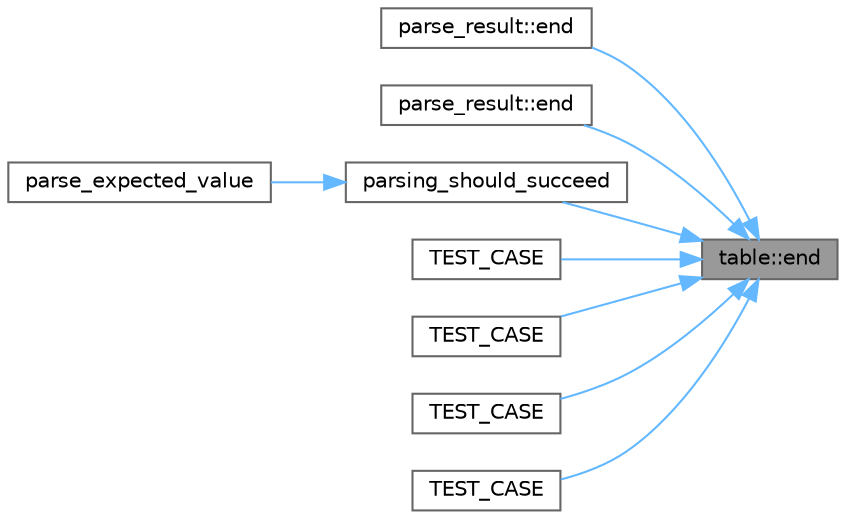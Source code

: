 digraph "table::end"
{
 // LATEX_PDF_SIZE
  bgcolor="transparent";
  edge [fontname=Helvetica,fontsize=10,labelfontname=Helvetica,labelfontsize=10];
  node [fontname=Helvetica,fontsize=10,shape=box,height=0.2,width=0.4];
  rankdir="RL";
  Node1 [id="Node000001",label="table::end",height=0.2,width=0.4,color="gray40", fillcolor="grey60", style="filled", fontcolor="black",tooltip="Returns an iterator to one-past-the-last key-value pair."];
  Node1 -> Node2 [id="edge1_Node000001_Node000002",dir="back",color="steelblue1",style="solid",tooltip=" "];
  Node2 [id="Node000002",label="parse_result::end",height=0.2,width=0.4,color="grey40", fillcolor="white", style="filled",URL="$classparse__result.html#a8896ba9f0c0c1339b7be850ea8d60aa1",tooltip="Returns an iterator to one-past-the-last key-value pair in the wrapped table."];
  Node1 -> Node3 [id="edge2_Node000001_Node000003",dir="back",color="steelblue1",style="solid",tooltip=" "];
  Node3 [id="Node000003",label="parse_result::end",height=0.2,width=0.4,color="grey40", fillcolor="white", style="filled",URL="$classparse__result.html#a4a5a65c875a38a8248ac3b7fd3fc7669",tooltip="Returns an iterator to one-past-the-last key-value pair in the wrapped table."];
  Node1 -> Node4 [id="edge3_Node000001_Node000004",dir="back",color="steelblue1",style="solid",tooltip=" "];
  Node4 [id="Node000004",label="parsing_should_succeed",height=0.2,width=0.4,color="grey40", fillcolor="white", style="filled",URL="$tests_8cpp.html#a4d9ba34691283860fa892d350b69b0df",tooltip=" "];
  Node4 -> Node5 [id="edge4_Node000004_Node000005",dir="back",color="steelblue1",style="solid",tooltip=" "];
  Node5 [id="Node000005",label="parse_expected_value",height=0.2,width=0.4,color="grey40", fillcolor="white", style="filled",URL="$tests_8h.html#aa009252a95ef7a00b3c5e8db48f5a3c5",tooltip=" "];
  Node1 -> Node6 [id="edge5_Node000001_Node000006",dir="back",color="steelblue1",style="solid",tooltip=" "];
  Node6 [id="Node000006",label="TEST_CASE",height=0.2,width=0.4,color="grey40", fillcolor="white", style="filled",URL="$manipulating__tables_8cpp.html#a252ec96f58e693e3891a5b910ad3f778",tooltip=" "];
  Node1 -> Node7 [id="edge6_Node000001_Node000007",dir="back",color="steelblue1",style="solid",tooltip=" "];
  Node7 [id="Node000007",label="TEST_CASE",height=0.2,width=0.4,color="grey40", fillcolor="white", style="filled",URL="$manipulating__tables_8cpp.html#a9402613c41393a3d8db5f9b57efe486f",tooltip=" "];
  Node1 -> Node8 [id="edge7_Node000001_Node000008",dir="back",color="steelblue1",style="solid",tooltip=" "];
  Node8 [id="Node000008",label="TEST_CASE",height=0.2,width=0.4,color="grey40", fillcolor="white", style="filled",URL="$manipulating__tables_8cpp.html#a61a938d63aa44a25f8088834372c92da",tooltip=" "];
  Node1 -> Node9 [id="edge8_Node000001_Node000009",dir="back",color="steelblue1",style="solid",tooltip=" "];
  Node9 [id="Node000009",label="TEST_CASE",height=0.2,width=0.4,color="grey40", fillcolor="white", style="filled",URL="$manipulating__tables_8cpp.html#a7443a827dbb3e68e442ba87a0a8f0fa0",tooltip=" "];
}
